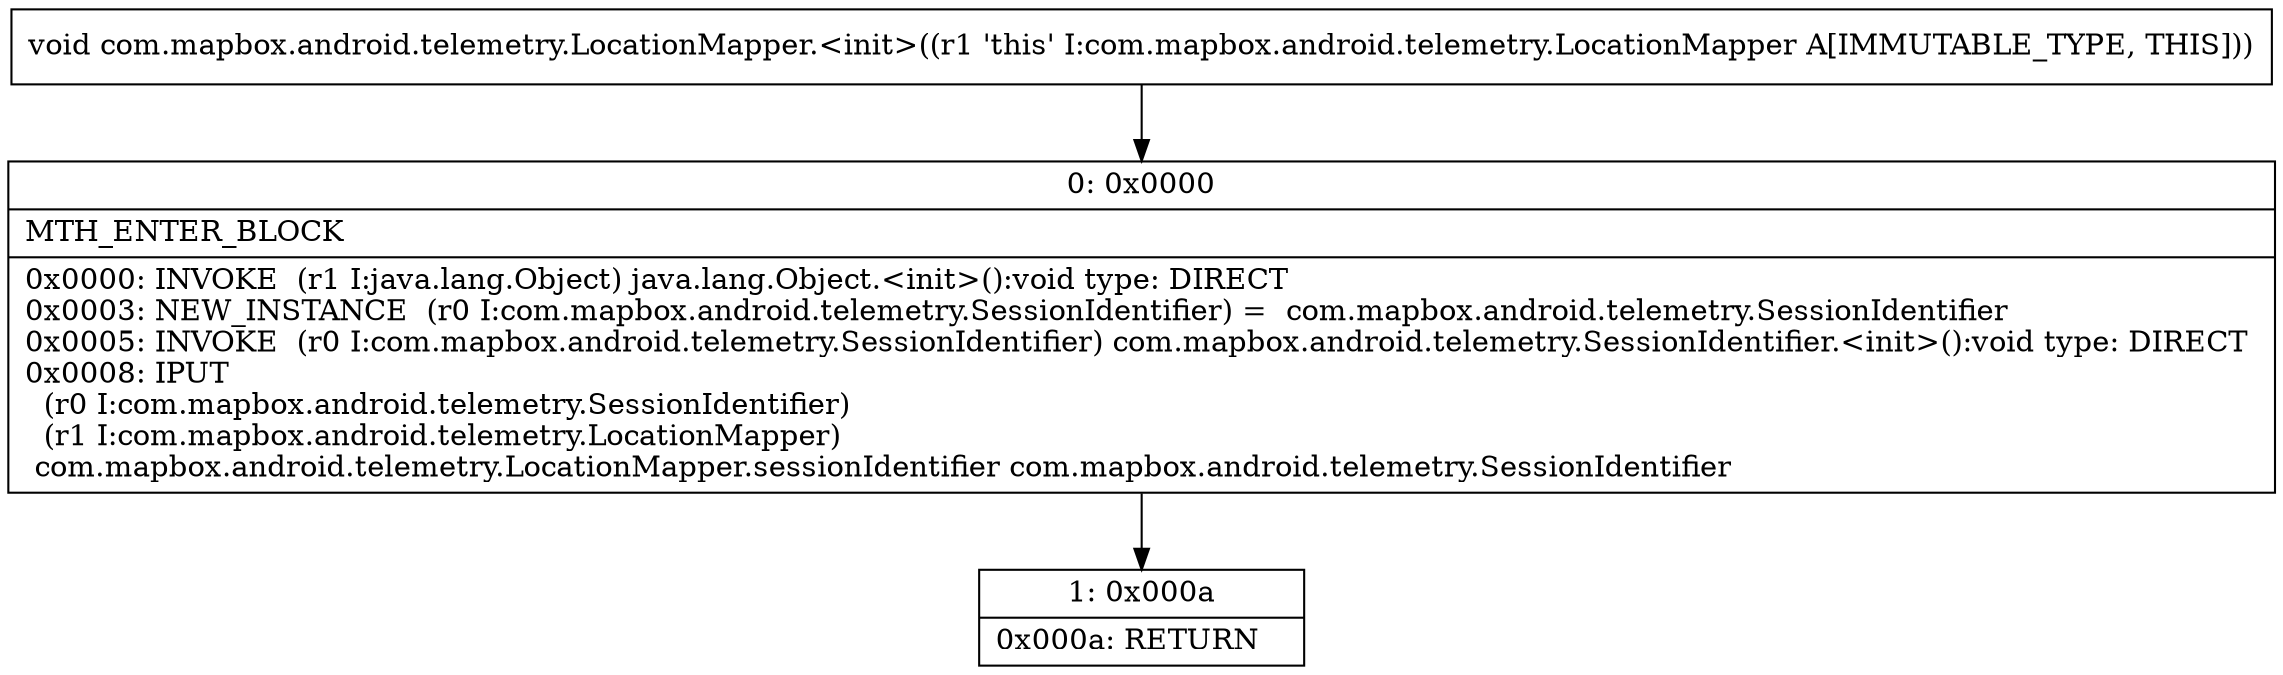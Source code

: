 digraph "CFG forcom.mapbox.android.telemetry.LocationMapper.\<init\>()V" {
Node_0 [shape=record,label="{0\:\ 0x0000|MTH_ENTER_BLOCK\l|0x0000: INVOKE  (r1 I:java.lang.Object) java.lang.Object.\<init\>():void type: DIRECT \l0x0003: NEW_INSTANCE  (r0 I:com.mapbox.android.telemetry.SessionIdentifier) =  com.mapbox.android.telemetry.SessionIdentifier \l0x0005: INVOKE  (r0 I:com.mapbox.android.telemetry.SessionIdentifier) com.mapbox.android.telemetry.SessionIdentifier.\<init\>():void type: DIRECT \l0x0008: IPUT  \l  (r0 I:com.mapbox.android.telemetry.SessionIdentifier)\l  (r1 I:com.mapbox.android.telemetry.LocationMapper)\l com.mapbox.android.telemetry.LocationMapper.sessionIdentifier com.mapbox.android.telemetry.SessionIdentifier \l}"];
Node_1 [shape=record,label="{1\:\ 0x000a|0x000a: RETURN   \l}"];
MethodNode[shape=record,label="{void com.mapbox.android.telemetry.LocationMapper.\<init\>((r1 'this' I:com.mapbox.android.telemetry.LocationMapper A[IMMUTABLE_TYPE, THIS])) }"];
MethodNode -> Node_0;
Node_0 -> Node_1;
}

